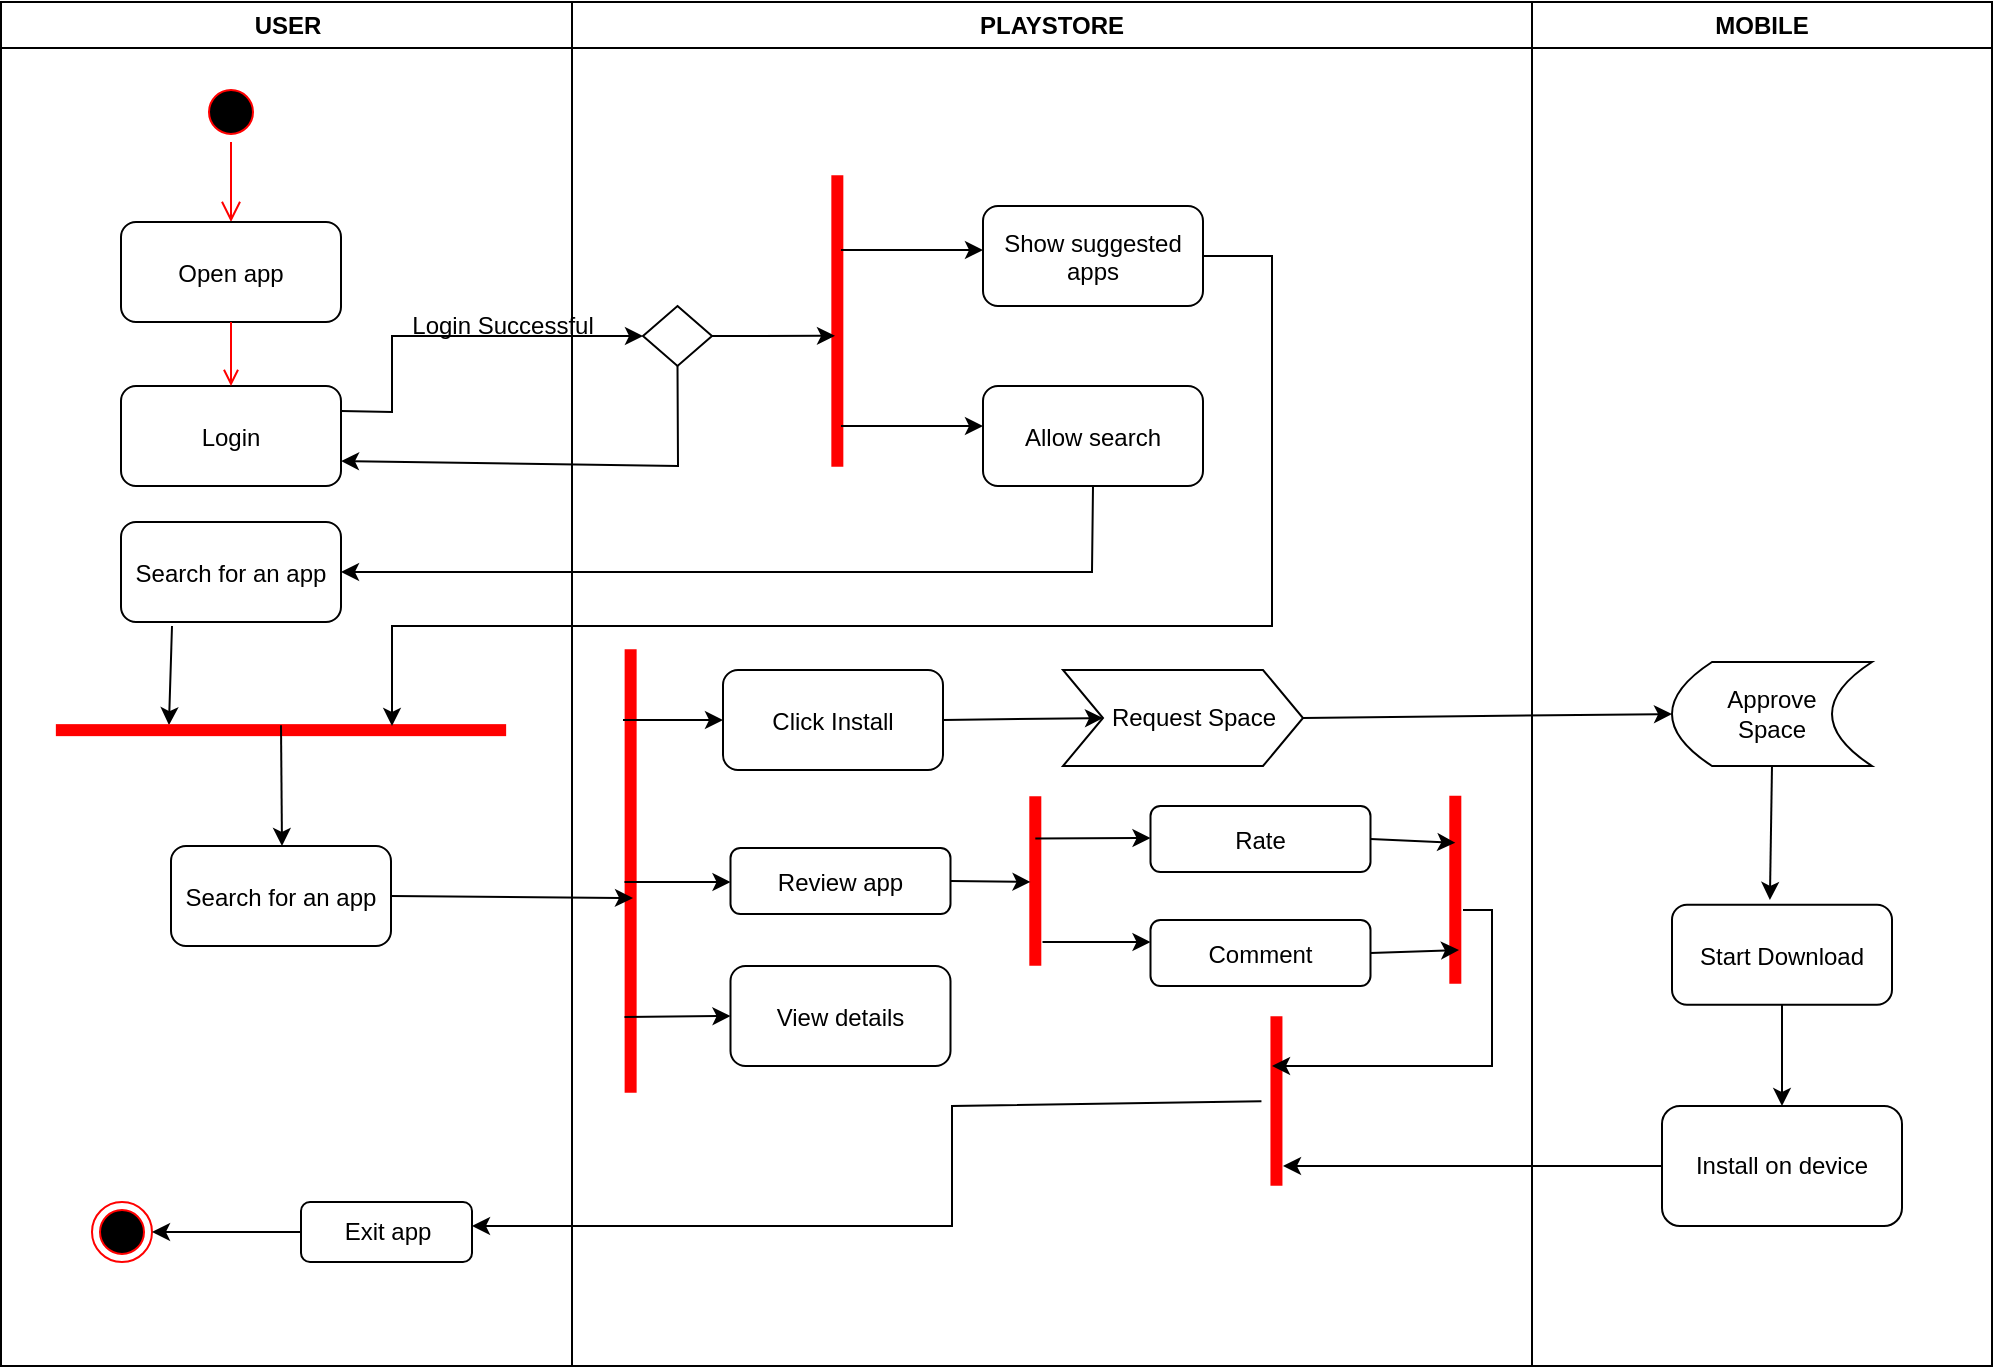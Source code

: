 <mxfile version="17.2.4" type="github">
  <diagram name="Page-1" id="e7e014a7-5840-1c2e-5031-d8a46d1fe8dd">
    <mxGraphModel dx="1422" dy="762" grid="1" gridSize="10" guides="1" tooltips="1" connect="1" arrows="1" fold="1" page="1" pageScale="1" pageWidth="1169" pageHeight="826" background="none" math="0" shadow="0">
      <root>
        <mxCell id="0" />
        <mxCell id="1" parent="0" />
        <mxCell id="2" value="USER" style="swimlane;whiteSpace=wrap" parent="1" vertex="1">
          <mxGeometry x="164.5" y="128" width="285.5" height="682" as="geometry" />
        </mxCell>
        <mxCell id="5" value="" style="ellipse;shape=startState;fillColor=#000000;strokeColor=#ff0000;" parent="2" vertex="1">
          <mxGeometry x="100" y="40" width="30" height="30" as="geometry" />
        </mxCell>
        <mxCell id="6" value="" style="edgeStyle=elbowEdgeStyle;elbow=horizontal;verticalAlign=bottom;endArrow=open;endSize=8;strokeColor=#FF0000;endFill=1;rounded=0" parent="2" source="5" target="7" edge="1">
          <mxGeometry x="100" y="40" as="geometry">
            <mxPoint x="115" y="110" as="targetPoint" />
          </mxGeometry>
        </mxCell>
        <mxCell id="7" value="Open app" style="rounded=1;" parent="2" vertex="1">
          <mxGeometry x="60" y="110" width="110" height="50" as="geometry" />
        </mxCell>
        <mxCell id="8" value="Login" style="rounded=1;" parent="2" vertex="1">
          <mxGeometry x="60" y="192" width="110" height="50" as="geometry" />
        </mxCell>
        <mxCell id="9" value="" style="endArrow=open;strokeColor=#FF0000;endFill=1;rounded=0" parent="2" source="7" target="8" edge="1">
          <mxGeometry relative="1" as="geometry" />
        </mxCell>
        <mxCell id="10" value="Search for an app" style="rounded=1;" parent="2" vertex="1">
          <mxGeometry x="60" y="260" width="110" height="50" as="geometry" />
        </mxCell>
        <mxCell id="djAZyC1WePscJLeGROtB-55" value="" style="endArrow=classic;html=1;rounded=0;entryX=0;entryY=0.75;entryDx=0;entryDy=0;" edge="1" parent="2" target="djAZyC1WePscJLeGROtB-58">
          <mxGeometry width="50" height="50" relative="1" as="geometry">
            <mxPoint x="85.5" y="312" as="sourcePoint" />
            <mxPoint x="87.5" y="392" as="targetPoint" />
          </mxGeometry>
        </mxCell>
        <mxCell id="djAZyC1WePscJLeGROtB-58" value="" style="whiteSpace=wrap;strokeColor=#FF0000;fillColor=#FF0000;rotation=90;" vertex="1" parent="2">
          <mxGeometry x="137.5" y="252" width="5" height="224.14" as="geometry" />
        </mxCell>
        <mxCell id="djAZyC1WePscJLeGROtB-60" value="" style="endArrow=classic;html=1;rounded=0;exitX=1;exitY=0.5;exitDx=0;exitDy=0;" edge="1" parent="2" source="djAZyC1WePscJLeGROtB-53">
          <mxGeometry width="50" height="50" relative="1" as="geometry">
            <mxPoint x="335.5" y="362" as="sourcePoint" />
            <mxPoint x="195.5" y="362" as="targetPoint" />
            <Array as="points">
              <mxPoint x="635.5" y="127" />
              <mxPoint x="635.5" y="312" />
              <mxPoint x="195.5" y="312" />
            </Array>
          </mxGeometry>
        </mxCell>
        <mxCell id="djAZyC1WePscJLeGROtB-61" value="" style="endArrow=classic;html=1;rounded=0;exitX=0;exitY=0.5;exitDx=0;exitDy=0;" edge="1" parent="2" source="djAZyC1WePscJLeGROtB-58">
          <mxGeometry width="50" height="50" relative="1" as="geometry">
            <mxPoint x="135.5" y="402" as="sourcePoint" />
            <mxPoint x="140.5" y="422" as="targetPoint" />
          </mxGeometry>
        </mxCell>
        <mxCell id="djAZyC1WePscJLeGROtB-74" value="Search for an app" style="rounded=1;" vertex="1" parent="2">
          <mxGeometry x="85" y="422" width="110" height="50" as="geometry" />
        </mxCell>
        <mxCell id="djAZyC1WePscJLeGROtB-112" value="" style="endArrow=classic;html=1;rounded=0;" edge="1" parent="2" source="djAZyC1WePscJLeGROtB-111">
          <mxGeometry width="50" height="50" relative="1" as="geometry">
            <mxPoint x="215.5" y="622" as="sourcePoint" />
            <mxPoint x="235.5" y="612" as="targetPoint" />
            <Array as="points">
              <mxPoint x="475.5" y="552" />
              <mxPoint x="475.5" y="612" />
            </Array>
          </mxGeometry>
        </mxCell>
        <mxCell id="djAZyC1WePscJLeGROtB-113" value="Exit app" style="rounded=1;whiteSpace=wrap;html=1;" vertex="1" parent="2">
          <mxGeometry x="150" y="600" width="85.5" height="30" as="geometry" />
        </mxCell>
        <mxCell id="38" value="" style="ellipse;shape=endState;fillColor=#000000;strokeColor=#ff0000" parent="2" vertex="1">
          <mxGeometry x="45.5" y="600" width="30" height="30" as="geometry" />
        </mxCell>
        <mxCell id="djAZyC1WePscJLeGROtB-114" value="" style="endArrow=classic;html=1;rounded=0;exitX=0;exitY=0.5;exitDx=0;exitDy=0;entryX=1;entryY=0.5;entryDx=0;entryDy=0;" edge="1" parent="2" source="djAZyC1WePscJLeGROtB-113" target="38">
          <mxGeometry width="50" height="50" relative="1" as="geometry">
            <mxPoint x="105.5" y="582" as="sourcePoint" />
            <mxPoint x="155.5" y="532" as="targetPoint" />
          </mxGeometry>
        </mxCell>
        <mxCell id="djAZyC1WePscJLeGROtB-116" value="Login Successful" style="text;html=1;resizable=0;autosize=1;align=center;verticalAlign=middle;points=[];fillColor=none;strokeColor=none;rounded=0;" vertex="1" parent="2">
          <mxGeometry x="195" y="152" width="110" height="20" as="geometry" />
        </mxCell>
        <mxCell id="3" value="PLAYSTORE" style="swimlane;whiteSpace=wrap" parent="1" vertex="1">
          <mxGeometry x="450" y="128" width="480" height="682" as="geometry" />
        </mxCell>
        <mxCell id="djAZyC1WePscJLeGROtB-44" value="" style="rhombus;whiteSpace=wrap;html=1;rounded=0;" vertex="1" parent="3">
          <mxGeometry x="35.5" y="152" width="34.5" height="30" as="geometry" />
        </mxCell>
        <mxCell id="25" value="" style="shape=line;strokeWidth=6;strokeColor=#ff0000;rotation=90" parent="3" vertex="1">
          <mxGeometry x="59.84" y="152" width="145.66" height="15" as="geometry" />
        </mxCell>
        <mxCell id="djAZyC1WePscJLeGROtB-48" value="" style="endArrow=classic;html=1;rounded=0;exitX=1;exitY=0.5;exitDx=0;exitDy=0;entryX=0.551;entryY=0.578;entryDx=0;entryDy=0;entryPerimeter=0;" edge="1" parent="3" source="djAZyC1WePscJLeGROtB-44" target="25">
          <mxGeometry width="50" height="50" relative="1" as="geometry">
            <mxPoint x="65.5" y="242" as="sourcePoint" />
            <mxPoint x="115.5" y="192" as="targetPoint" />
          </mxGeometry>
        </mxCell>
        <mxCell id="djAZyC1WePscJLeGROtB-50" value="" style="endArrow=classic;html=1;rounded=0;exitX=0.11;exitY=0.234;exitDx=0;exitDy=0;exitPerimeter=0;" edge="1" parent="3">
          <mxGeometry width="50" height="50" relative="1" as="geometry">
            <mxPoint x="134.495" y="212.004" as="sourcePoint" />
            <mxPoint x="205.5" y="212" as="targetPoint" />
          </mxGeometry>
        </mxCell>
        <mxCell id="djAZyC1WePscJLeGROtB-51" value="Allow search" style="rounded=1;" vertex="1" parent="3">
          <mxGeometry x="205.5" y="192" width="110" height="50" as="geometry" />
        </mxCell>
        <mxCell id="djAZyC1WePscJLeGROtB-52" value="" style="endArrow=classic;html=1;rounded=0;exitX=0.11;exitY=0.234;exitDx=0;exitDy=0;exitPerimeter=0;" edge="1" parent="3">
          <mxGeometry width="50" height="50" relative="1" as="geometry">
            <mxPoint x="134.495" y="124.004" as="sourcePoint" />
            <mxPoint x="205.5" y="124" as="targetPoint" />
          </mxGeometry>
        </mxCell>
        <mxCell id="djAZyC1WePscJLeGROtB-53" value="Show suggested &#xa;apps" style="rounded=1;" vertex="1" parent="3">
          <mxGeometry x="205.5" y="102" width="110" height="50" as="geometry" />
        </mxCell>
        <mxCell id="djAZyC1WePscJLeGROtB-76" value="" style="shape=line;strokeWidth=6;strokeColor=#ff0000;rotation=90" vertex="1" parent="3">
          <mxGeometry x="-81.5" y="427" width="221.63" height="15" as="geometry" />
        </mxCell>
        <mxCell id="djAZyC1WePscJLeGROtB-77" value="" style="endArrow=classic;html=1;rounded=0;entryX=0;entryY=0.5;entryDx=0;entryDy=0;" edge="1" parent="3" target="djAZyC1WePscJLeGROtB-78">
          <mxGeometry width="50" height="50" relative="1" as="geometry">
            <mxPoint x="25.5" y="359" as="sourcePoint" />
            <mxPoint x="75.5" y="354" as="targetPoint" />
          </mxGeometry>
        </mxCell>
        <mxCell id="djAZyC1WePscJLeGROtB-78" value="Click Install" style="rounded=1;" vertex="1" parent="3">
          <mxGeometry x="75.5" y="334" width="110" height="50" as="geometry" />
        </mxCell>
        <mxCell id="djAZyC1WePscJLeGROtB-79" value="" style="endArrow=classic;html=1;rounded=0;" edge="1" parent="3">
          <mxGeometry width="50" height="50" relative="1" as="geometry">
            <mxPoint x="26.25" y="440" as="sourcePoint" />
            <mxPoint x="79.25" y="440" as="targetPoint" />
          </mxGeometry>
        </mxCell>
        <mxCell id="djAZyC1WePscJLeGROtB-81" value="View details" style="rounded=1;" vertex="1" parent="3">
          <mxGeometry x="79.25" y="482" width="110" height="50" as="geometry" />
        </mxCell>
        <mxCell id="djAZyC1WePscJLeGROtB-82" value="" style="endArrow=classic;html=1;rounded=0;entryX=0;entryY=0.5;entryDx=0;entryDy=0;" edge="1" target="djAZyC1WePscJLeGROtB-81" parent="3">
          <mxGeometry width="50" height="50" relative="1" as="geometry">
            <mxPoint x="26.25" y="507.5" as="sourcePoint" />
            <mxPoint x="-365.25" y="374" as="targetPoint" />
          </mxGeometry>
        </mxCell>
        <mxCell id="djAZyC1WePscJLeGROtB-83" value="" style="endArrow=classic;html=1;rounded=0;exitX=1;exitY=0.5;exitDx=0;exitDy=0;entryX=0;entryY=0.5;entryDx=0;entryDy=0;" edge="1" parent="3" source="djAZyC1WePscJLeGROtB-78" target="djAZyC1WePscJLeGROtB-84">
          <mxGeometry width="50" height="50" relative="1" as="geometry">
            <mxPoint x="235.5" y="394" as="sourcePoint" />
            <mxPoint x="235.5" y="359" as="targetPoint" />
          </mxGeometry>
        </mxCell>
        <mxCell id="djAZyC1WePscJLeGROtB-84" value="&amp;nbsp; &amp;nbsp;Request Space" style="shape=step;perimeter=stepPerimeter;whiteSpace=wrap;html=1;fixedSize=1;rounded=0;size=20;" vertex="1" parent="3">
          <mxGeometry x="245.5" y="334" width="120" height="48" as="geometry" />
        </mxCell>
        <mxCell id="djAZyC1WePscJLeGROtB-89" value="" style="shape=line;strokeWidth=6;strokeColor=#ff0000;rotation=90" vertex="1" parent="3">
          <mxGeometry x="189.25" y="432" width="84.81" height="15" as="geometry" />
        </mxCell>
        <mxCell id="djAZyC1WePscJLeGROtB-90" value="" style="endArrow=classic;html=1;rounded=0;exitX=0.25;exitY=0.5;exitDx=0;exitDy=0;exitPerimeter=0;" edge="1" parent="3" source="djAZyC1WePscJLeGROtB-89">
          <mxGeometry width="50" height="50" relative="1" as="geometry">
            <mxPoint x="259.25" y="462" as="sourcePoint" />
            <mxPoint x="289.25" y="418" as="targetPoint" />
          </mxGeometry>
        </mxCell>
        <mxCell id="djAZyC1WePscJLeGROtB-91" value="" style="endArrow=classic;html=1;rounded=0;exitX=0.86;exitY=0.26;exitDx=0;exitDy=0;exitPerimeter=0;" edge="1" parent="3" source="djAZyC1WePscJLeGROtB-89">
          <mxGeometry width="50" height="50" relative="1" as="geometry">
            <mxPoint x="259.25" y="492" as="sourcePoint" />
            <mxPoint x="289.25" y="470" as="targetPoint" />
          </mxGeometry>
        </mxCell>
        <mxCell id="djAZyC1WePscJLeGROtB-80" value="Comment" style="rounded=1;" vertex="1" parent="3">
          <mxGeometry x="289.25" y="459" width="110" height="33" as="geometry" />
        </mxCell>
        <mxCell id="djAZyC1WePscJLeGROtB-92" value="Rate" style="rounded=1;" vertex="1" parent="3">
          <mxGeometry x="289.25" y="402" width="110" height="33" as="geometry" />
        </mxCell>
        <mxCell id="djAZyC1WePscJLeGROtB-93" value="Review app" style="rounded=1;" vertex="1" parent="3">
          <mxGeometry x="79.25" y="423" width="110" height="33" as="geometry" />
        </mxCell>
        <mxCell id="djAZyC1WePscJLeGROtB-94" value="" style="endArrow=classic;html=1;rounded=0;exitX=1;exitY=0.5;exitDx=0;exitDy=0;" edge="1" parent="3" source="djAZyC1WePscJLeGROtB-93">
          <mxGeometry width="50" height="50" relative="1" as="geometry">
            <mxPoint x="209.25" y="512" as="sourcePoint" />
            <mxPoint x="229.25" y="440" as="targetPoint" />
          </mxGeometry>
        </mxCell>
        <mxCell id="djAZyC1WePscJLeGROtB-103" value="" style="shape=line;strokeWidth=6;strokeColor=#ff0000;rotation=90" vertex="1" parent="3">
          <mxGeometry x="394.63" y="436.38" width="94.06" height="15" as="geometry" />
        </mxCell>
        <mxCell id="djAZyC1WePscJLeGROtB-106" value="" style="endArrow=classic;html=1;rounded=0;exitX=1;exitY=0.5;exitDx=0;exitDy=0;entryX=0.25;entryY=0.5;entryDx=0;entryDy=0;entryPerimeter=0;" edge="1" parent="3" source="djAZyC1WePscJLeGROtB-92" target="djAZyC1WePscJLeGROtB-103">
          <mxGeometry width="50" height="50" relative="1" as="geometry">
            <mxPoint x="305.5" y="562" as="sourcePoint" />
            <mxPoint x="435.5" y="419" as="targetPoint" />
          </mxGeometry>
        </mxCell>
        <mxCell id="djAZyC1WePscJLeGROtB-107" value="" style="endArrow=classic;html=1;rounded=0;exitX=1;exitY=0.5;exitDx=0;exitDy=0;entryX=0.82;entryY=0.377;entryDx=0;entryDy=0;entryPerimeter=0;" edge="1" parent="3" source="djAZyC1WePscJLeGROtB-80" target="djAZyC1WePscJLeGROtB-103">
          <mxGeometry width="50" height="50" relative="1" as="geometry">
            <mxPoint x="385.5" y="562" as="sourcePoint" />
            <mxPoint x="435.5" y="476" as="targetPoint" />
          </mxGeometry>
        </mxCell>
        <mxCell id="djAZyC1WePscJLeGROtB-110" value="" style="endArrow=classic;html=1;rounded=0;exitX=0;exitY=0.5;exitDx=0;exitDy=0;" edge="1" parent="3" source="djAZyC1WePscJLeGROtB-98">
          <mxGeometry width="50" height="50" relative="1" as="geometry">
            <mxPoint x="545.5" y="582" as="sourcePoint" />
            <mxPoint x="355.5" y="582" as="targetPoint" />
          </mxGeometry>
        </mxCell>
        <mxCell id="djAZyC1WePscJLeGROtB-111" value="" style="shape=line;strokeWidth=6;strokeColor=#ff0000;rotation=90" vertex="1" parent="3">
          <mxGeometry x="309.82" y="542" width="84.81" height="15" as="geometry" />
        </mxCell>
        <mxCell id="4" value="MOBILE" style="swimlane;whiteSpace=wrap" parent="1" vertex="1">
          <mxGeometry x="930" y="128" width="230" height="682" as="geometry" />
        </mxCell>
        <mxCell id="djAZyC1WePscJLeGROtB-87" value="Approve&lt;br&gt;Space" style="shape=dataStorage;whiteSpace=wrap;html=1;fixedSize=1;rounded=0;size=20;" vertex="1" parent="4">
          <mxGeometry x="70" y="330" width="100" height="52" as="geometry" />
        </mxCell>
        <mxCell id="djAZyC1WePscJLeGROtB-98" value="Install on device" style="rounded=1;whiteSpace=wrap;html=1;" vertex="1" parent="4">
          <mxGeometry x="65" y="552" width="120" height="60" as="geometry" />
        </mxCell>
        <mxCell id="djAZyC1WePscJLeGROtB-95" value="Start Download" style="rounded=1;" vertex="1" parent="4">
          <mxGeometry x="70" y="451.38" width="110" height="50" as="geometry" />
        </mxCell>
        <mxCell id="djAZyC1WePscJLeGROtB-108" value="" style="endArrow=classic;html=1;rounded=0;exitX=0.5;exitY=1;exitDx=0;exitDy=0;entryX=0.445;entryY=-0.048;entryDx=0;entryDy=0;entryPerimeter=0;" edge="1" parent="4" source="djAZyC1WePscJLeGROtB-87" target="djAZyC1WePscJLeGROtB-95">
          <mxGeometry width="50" height="50" relative="1" as="geometry">
            <mxPoint x="110" y="452" as="sourcePoint" />
            <mxPoint x="160" y="402" as="targetPoint" />
          </mxGeometry>
        </mxCell>
        <mxCell id="djAZyC1WePscJLeGROtB-109" value="" style="endArrow=classic;html=1;rounded=0;exitX=0.5;exitY=1;exitDx=0;exitDy=0;entryX=0.5;entryY=0;entryDx=0;entryDy=0;" edge="1" parent="4" source="djAZyC1WePscJLeGROtB-95" target="djAZyC1WePscJLeGROtB-98">
          <mxGeometry width="50" height="50" relative="1" as="geometry">
            <mxPoint x="60" y="562" as="sourcePoint" />
            <mxPoint x="110" y="512" as="targetPoint" />
          </mxGeometry>
        </mxCell>
        <mxCell id="djAZyC1WePscJLeGROtB-54" value="" style="endArrow=classic;html=1;rounded=0;exitX=0.5;exitY=1;exitDx=0;exitDy=0;entryX=1;entryY=0.5;entryDx=0;entryDy=0;" edge="1" parent="1" source="djAZyC1WePscJLeGROtB-51" target="10">
          <mxGeometry width="50" height="50" relative="1" as="geometry">
            <mxPoint x="500" y="510" as="sourcePoint" />
            <mxPoint x="550" y="460" as="targetPoint" />
            <Array as="points">
              <mxPoint x="710" y="413" />
            </Array>
          </mxGeometry>
        </mxCell>
        <mxCell id="djAZyC1WePscJLeGROtB-97" value="" style="endArrow=classic;html=1;rounded=0;exitX=0.608;exitY=0.244;exitDx=0;exitDy=0;exitPerimeter=0;" edge="1" parent="1" source="djAZyC1WePscJLeGROtB-103">
          <mxGeometry width="50" height="50" relative="1" as="geometry">
            <mxPoint x="910" y="770" as="sourcePoint" />
            <mxPoint x="800" y="660" as="targetPoint" />
            <Array as="points">
              <mxPoint x="910" y="582" />
              <mxPoint x="910" y="660" />
            </Array>
          </mxGeometry>
        </mxCell>
        <mxCell id="djAZyC1WePscJLeGROtB-43" value="" style="endArrow=classic;html=1;rounded=0;entryX=0;entryY=0.5;entryDx=0;entryDy=0;exitX=1;exitY=0.25;exitDx=0;exitDy=0;" edge="1" parent="1" source="8" target="djAZyC1WePscJLeGROtB-44">
          <mxGeometry width="50" height="50" relative="1" as="geometry">
            <mxPoint x="170" y="267" as="sourcePoint" />
            <mxPoint x="480" y="345" as="targetPoint" />
            <Array as="points">
              <mxPoint x="360" y="333" />
              <mxPoint x="360" y="295" />
            </Array>
          </mxGeometry>
        </mxCell>
        <mxCell id="djAZyC1WePscJLeGROtB-75" value="" style="endArrow=classic;html=1;rounded=0;exitX=1;exitY=0.5;exitDx=0;exitDy=0;entryX=0.561;entryY=0.421;entryDx=0;entryDy=0;entryPerimeter=0;" edge="1" parent="1" source="djAZyC1WePscJLeGROtB-74" target="djAZyC1WePscJLeGROtB-76">
          <mxGeometry width="50" height="50" relative="1" as="geometry">
            <mxPoint x="410" y="630" as="sourcePoint" />
            <mxPoint x="470" y="605" as="targetPoint" />
          </mxGeometry>
        </mxCell>
        <mxCell id="djAZyC1WePscJLeGROtB-85" value="" style="endArrow=classic;html=1;rounded=0;exitX=1;exitY=0.5;exitDx=0;exitDy=0;entryX=0;entryY=0.5;entryDx=0;entryDy=0;" edge="1" parent="1" source="djAZyC1WePscJLeGROtB-84" target="djAZyC1WePscJLeGROtB-87">
          <mxGeometry width="50" height="50" relative="1" as="geometry">
            <mxPoint x="940" y="492" as="sourcePoint" />
            <mxPoint x="900" y="486" as="targetPoint" />
          </mxGeometry>
        </mxCell>
        <mxCell id="djAZyC1WePscJLeGROtB-115" value="" style="endArrow=classic;html=1;rounded=0;exitX=0.5;exitY=1;exitDx=0;exitDy=0;entryX=1;entryY=0.75;entryDx=0;entryDy=0;" edge="1" parent="1" source="djAZyC1WePscJLeGROtB-44" target="8">
          <mxGeometry width="50" height="50" relative="1" as="geometry">
            <mxPoint x="380" y="380" as="sourcePoint" />
            <mxPoint x="430" y="330" as="targetPoint" />
            <Array as="points">
              <mxPoint x="503" y="360" />
            </Array>
          </mxGeometry>
        </mxCell>
      </root>
    </mxGraphModel>
  </diagram>
</mxfile>
